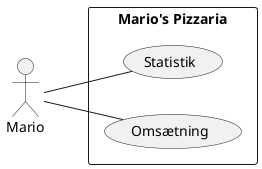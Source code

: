 @startuml
left to right direction
skinparam packageStyle rectangle

actor Mario


rectangle "Mario's Pizzaria"{
  Mario -- (Statistik)
  Mario -- (Omsætning)
}
@enduml